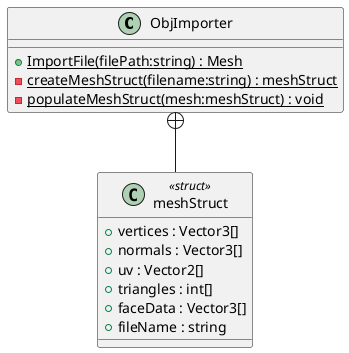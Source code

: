 @startuml
class ObjImporter {
    + {static} ImportFile(filePath:string) : Mesh
    - {static} createMeshStruct(filename:string) : meshStruct
    - {static} populateMeshStruct(mesh:meshStruct) : void
}
class meshStruct <<struct>> {
    + vertices : Vector3[]
    + normals : Vector3[]
    + uv : Vector2[]
    + triangles : int[]
    + faceData : Vector3[]
    + fileName : string
}
ObjImporter +-- meshStruct
@enduml
